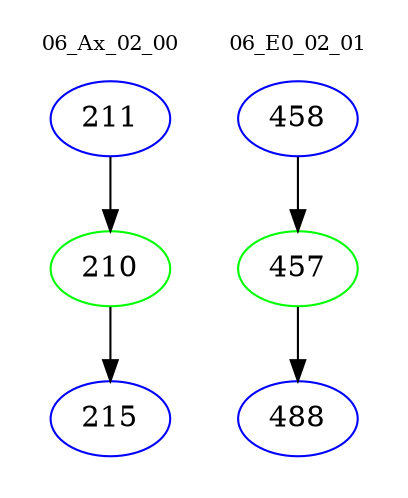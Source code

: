 digraph{
subgraph cluster_0 {
color = white
label = "06_Ax_02_00";
fontsize=10;
T0_211 [label="211", color="blue"]
T0_211 -> T0_210 [color="black"]
T0_210 [label="210", color="green"]
T0_210 -> T0_215 [color="black"]
T0_215 [label="215", color="blue"]
}
subgraph cluster_1 {
color = white
label = "06_E0_02_01";
fontsize=10;
T1_458 [label="458", color="blue"]
T1_458 -> T1_457 [color="black"]
T1_457 [label="457", color="green"]
T1_457 -> T1_488 [color="black"]
T1_488 [label="488", color="blue"]
}
}
